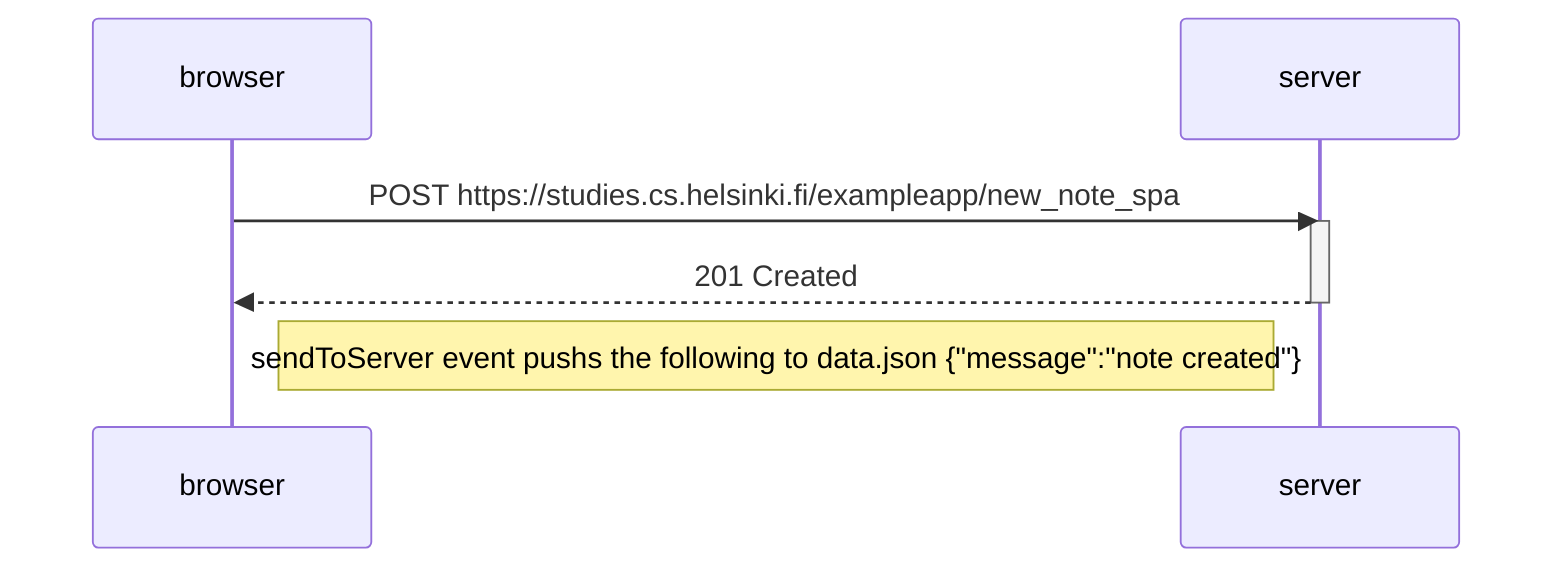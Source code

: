 sequenceDiagram
    participant browser
    participant server

    browser->>server: POST https://studies.cs.helsinki.fi/exampleapp/new_note_spa
    activate server
    server-->>browser: 201 Created
    deactivate server

    Note right of browser: sendToServer event pushs the following to data.json {"message":"note created"}